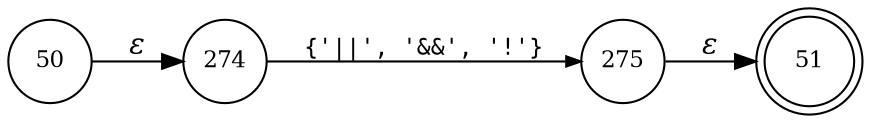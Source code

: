 digraph ATN {
rankdir=LR;
s51[fontsize=11, label="51", shape=doublecircle, fixedsize=true, width=.6];
s50[fontsize=11,label="50", shape=circle, fixedsize=true, width=.55, peripheries=1];
s274[fontsize=11,label="274", shape=circle, fixedsize=true, width=.55, peripheries=1];
s275[fontsize=11,label="275", shape=circle, fixedsize=true, width=.55, peripheries=1];
s50 -> s274 [fontname="Times-Italic", label="&epsilon;"];
s274 -> s275 [fontsize=11, fontname="Courier", arrowsize=.7, label = "{'||', '&&', '!'}", arrowhead = normal];
s275 -> s51 [fontname="Times-Italic", label="&epsilon;"];
}